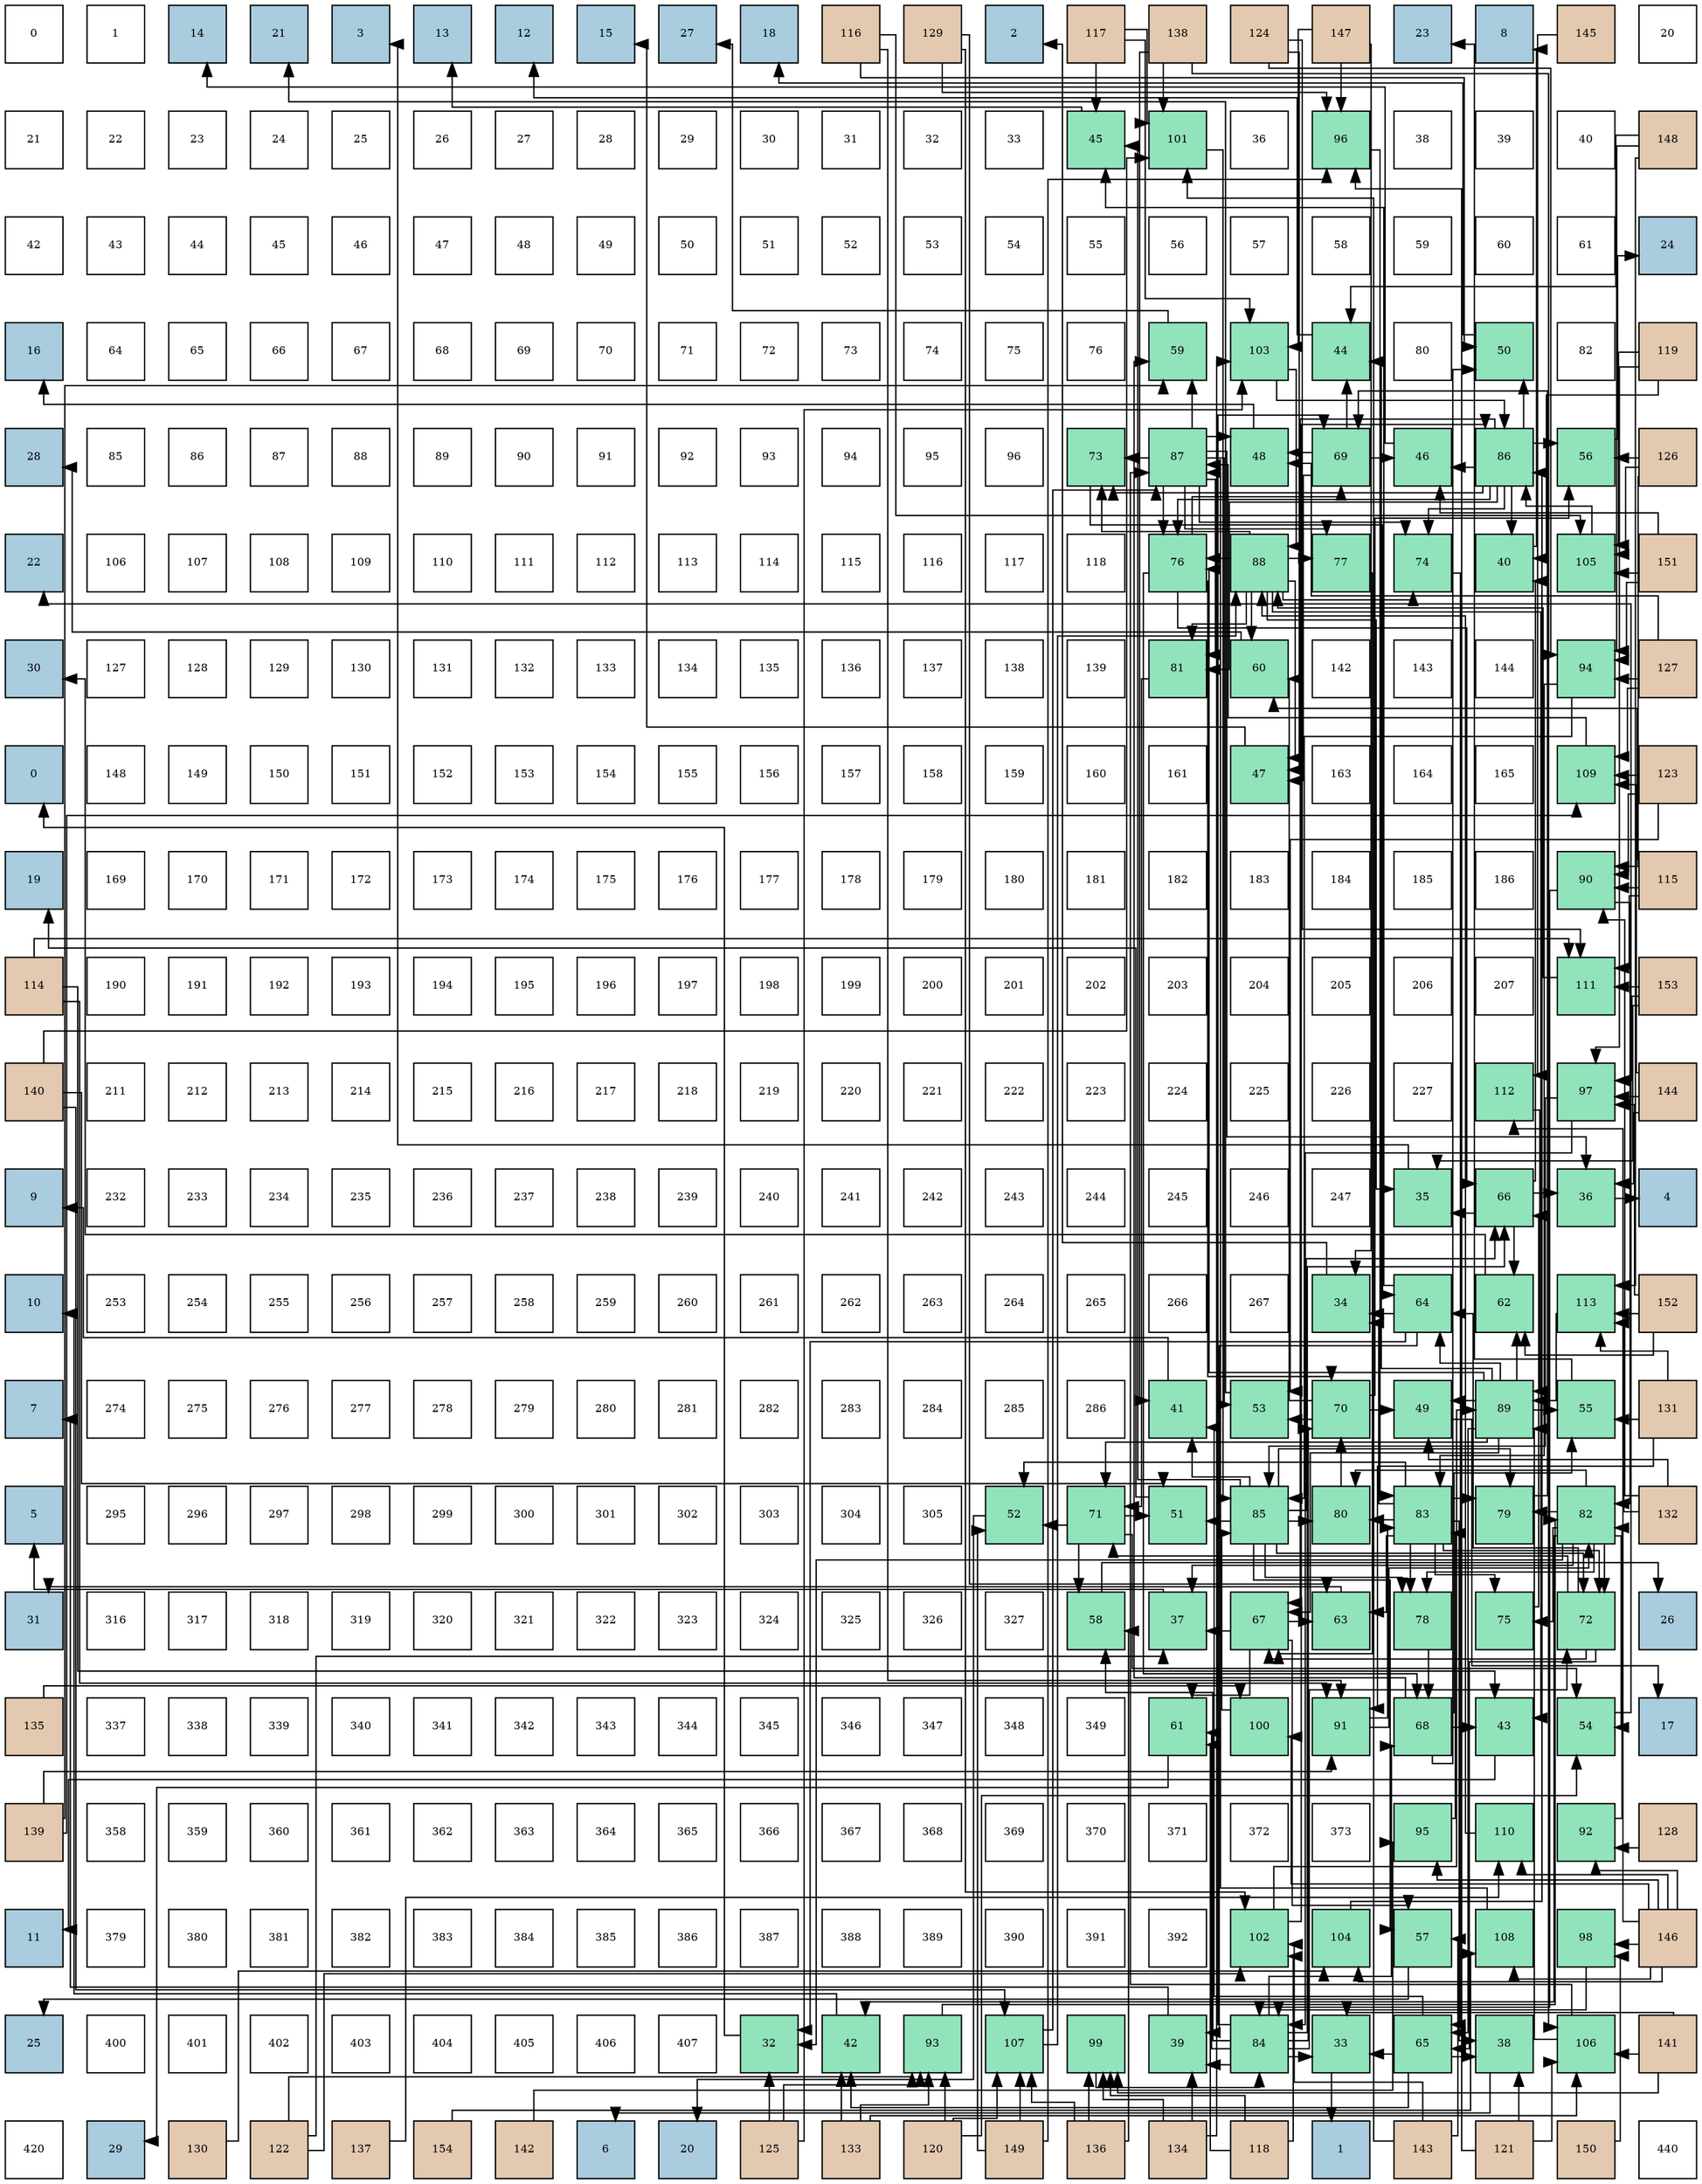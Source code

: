 digraph layout{
 rankdir=TB;
 splines=ortho;
 node [style=filled shape=square fixedsize=true width=0.6];
0[label="0", fontsize=8, fillcolor="#ffffff"];
1[label="1", fontsize=8, fillcolor="#ffffff"];
2[label="14", fontsize=8, fillcolor="#a9ccde"];
3[label="21", fontsize=8, fillcolor="#a9ccde"];
4[label="3", fontsize=8, fillcolor="#a9ccde"];
5[label="13", fontsize=8, fillcolor="#a9ccde"];
6[label="12", fontsize=8, fillcolor="#a9ccde"];
7[label="15", fontsize=8, fillcolor="#a9ccde"];
8[label="27", fontsize=8, fillcolor="#a9ccde"];
9[label="18", fontsize=8, fillcolor="#a9ccde"];
10[label="116", fontsize=8, fillcolor="#e3c9af"];
11[label="129", fontsize=8, fillcolor="#e3c9af"];
12[label="2", fontsize=8, fillcolor="#a9ccde"];
13[label="117", fontsize=8, fillcolor="#e3c9af"];
14[label="138", fontsize=8, fillcolor="#e3c9af"];
15[label="124", fontsize=8, fillcolor="#e3c9af"];
16[label="147", fontsize=8, fillcolor="#e3c9af"];
17[label="23", fontsize=8, fillcolor="#a9ccde"];
18[label="8", fontsize=8, fillcolor="#a9ccde"];
19[label="145", fontsize=8, fillcolor="#e3c9af"];
20[label="20", fontsize=8, fillcolor="#ffffff"];
21[label="21", fontsize=8, fillcolor="#ffffff"];
22[label="22", fontsize=8, fillcolor="#ffffff"];
23[label="23", fontsize=8, fillcolor="#ffffff"];
24[label="24", fontsize=8, fillcolor="#ffffff"];
25[label="25", fontsize=8, fillcolor="#ffffff"];
26[label="26", fontsize=8, fillcolor="#ffffff"];
27[label="27", fontsize=8, fillcolor="#ffffff"];
28[label="28", fontsize=8, fillcolor="#ffffff"];
29[label="29", fontsize=8, fillcolor="#ffffff"];
30[label="30", fontsize=8, fillcolor="#ffffff"];
31[label="31", fontsize=8, fillcolor="#ffffff"];
32[label="32", fontsize=8, fillcolor="#ffffff"];
33[label="33", fontsize=8, fillcolor="#ffffff"];
34[label="45", fontsize=8, fillcolor="#91e3bb"];
35[label="101", fontsize=8, fillcolor="#91e3bb"];
36[label="36", fontsize=8, fillcolor="#ffffff"];
37[label="96", fontsize=8, fillcolor="#91e3bb"];
38[label="38", fontsize=8, fillcolor="#ffffff"];
39[label="39", fontsize=8, fillcolor="#ffffff"];
40[label="40", fontsize=8, fillcolor="#ffffff"];
41[label="148", fontsize=8, fillcolor="#e3c9af"];
42[label="42", fontsize=8, fillcolor="#ffffff"];
43[label="43", fontsize=8, fillcolor="#ffffff"];
44[label="44", fontsize=8, fillcolor="#ffffff"];
45[label="45", fontsize=8, fillcolor="#ffffff"];
46[label="46", fontsize=8, fillcolor="#ffffff"];
47[label="47", fontsize=8, fillcolor="#ffffff"];
48[label="48", fontsize=8, fillcolor="#ffffff"];
49[label="49", fontsize=8, fillcolor="#ffffff"];
50[label="50", fontsize=8, fillcolor="#ffffff"];
51[label="51", fontsize=8, fillcolor="#ffffff"];
52[label="52", fontsize=8, fillcolor="#ffffff"];
53[label="53", fontsize=8, fillcolor="#ffffff"];
54[label="54", fontsize=8, fillcolor="#ffffff"];
55[label="55", fontsize=8, fillcolor="#ffffff"];
56[label="56", fontsize=8, fillcolor="#ffffff"];
57[label="57", fontsize=8, fillcolor="#ffffff"];
58[label="58", fontsize=8, fillcolor="#ffffff"];
59[label="59", fontsize=8, fillcolor="#ffffff"];
60[label="60", fontsize=8, fillcolor="#ffffff"];
61[label="61", fontsize=8, fillcolor="#ffffff"];
62[label="24", fontsize=8, fillcolor="#a9ccde"];
63[label="16", fontsize=8, fillcolor="#a9ccde"];
64[label="64", fontsize=8, fillcolor="#ffffff"];
65[label="65", fontsize=8, fillcolor="#ffffff"];
66[label="66", fontsize=8, fillcolor="#ffffff"];
67[label="67", fontsize=8, fillcolor="#ffffff"];
68[label="68", fontsize=8, fillcolor="#ffffff"];
69[label="69", fontsize=8, fillcolor="#ffffff"];
70[label="70", fontsize=8, fillcolor="#ffffff"];
71[label="71", fontsize=8, fillcolor="#ffffff"];
72[label="72", fontsize=8, fillcolor="#ffffff"];
73[label="73", fontsize=8, fillcolor="#ffffff"];
74[label="74", fontsize=8, fillcolor="#ffffff"];
75[label="75", fontsize=8, fillcolor="#ffffff"];
76[label="76", fontsize=8, fillcolor="#ffffff"];
77[label="59", fontsize=8, fillcolor="#91e3bb"];
78[label="103", fontsize=8, fillcolor="#91e3bb"];
79[label="44", fontsize=8, fillcolor="#91e3bb"];
80[label="80", fontsize=8, fillcolor="#ffffff"];
81[label="50", fontsize=8, fillcolor="#91e3bb"];
82[label="82", fontsize=8, fillcolor="#ffffff"];
83[label="119", fontsize=8, fillcolor="#e3c9af"];
84[label="28", fontsize=8, fillcolor="#a9ccde"];
85[label="85", fontsize=8, fillcolor="#ffffff"];
86[label="86", fontsize=8, fillcolor="#ffffff"];
87[label="87", fontsize=8, fillcolor="#ffffff"];
88[label="88", fontsize=8, fillcolor="#ffffff"];
89[label="89", fontsize=8, fillcolor="#ffffff"];
90[label="90", fontsize=8, fillcolor="#ffffff"];
91[label="91", fontsize=8, fillcolor="#ffffff"];
92[label="92", fontsize=8, fillcolor="#ffffff"];
93[label="93", fontsize=8, fillcolor="#ffffff"];
94[label="94", fontsize=8, fillcolor="#ffffff"];
95[label="95", fontsize=8, fillcolor="#ffffff"];
96[label="96", fontsize=8, fillcolor="#ffffff"];
97[label="73", fontsize=8, fillcolor="#91e3bb"];
98[label="87", fontsize=8, fillcolor="#91e3bb"];
99[label="48", fontsize=8, fillcolor="#91e3bb"];
100[label="69", fontsize=8, fillcolor="#91e3bb"];
101[label="46", fontsize=8, fillcolor="#91e3bb"];
102[label="86", fontsize=8, fillcolor="#91e3bb"];
103[label="56", fontsize=8, fillcolor="#91e3bb"];
104[label="126", fontsize=8, fillcolor="#e3c9af"];
105[label="22", fontsize=8, fillcolor="#a9ccde"];
106[label="106", fontsize=8, fillcolor="#ffffff"];
107[label="107", fontsize=8, fillcolor="#ffffff"];
108[label="108", fontsize=8, fillcolor="#ffffff"];
109[label="109", fontsize=8, fillcolor="#ffffff"];
110[label="110", fontsize=8, fillcolor="#ffffff"];
111[label="111", fontsize=8, fillcolor="#ffffff"];
112[label="112", fontsize=8, fillcolor="#ffffff"];
113[label="113", fontsize=8, fillcolor="#ffffff"];
114[label="114", fontsize=8, fillcolor="#ffffff"];
115[label="115", fontsize=8, fillcolor="#ffffff"];
116[label="116", fontsize=8, fillcolor="#ffffff"];
117[label="117", fontsize=8, fillcolor="#ffffff"];
118[label="118", fontsize=8, fillcolor="#ffffff"];
119[label="76", fontsize=8, fillcolor="#91e3bb"];
120[label="88", fontsize=8, fillcolor="#91e3bb"];
121[label="77", fontsize=8, fillcolor="#91e3bb"];
122[label="74", fontsize=8, fillcolor="#91e3bb"];
123[label="40", fontsize=8, fillcolor="#91e3bb"];
124[label="105", fontsize=8, fillcolor="#91e3bb"];
125[label="151", fontsize=8, fillcolor="#e3c9af"];
126[label="30", fontsize=8, fillcolor="#a9ccde"];
127[label="127", fontsize=8, fillcolor="#ffffff"];
128[label="128", fontsize=8, fillcolor="#ffffff"];
129[label="129", fontsize=8, fillcolor="#ffffff"];
130[label="130", fontsize=8, fillcolor="#ffffff"];
131[label="131", fontsize=8, fillcolor="#ffffff"];
132[label="132", fontsize=8, fillcolor="#ffffff"];
133[label="133", fontsize=8, fillcolor="#ffffff"];
134[label="134", fontsize=8, fillcolor="#ffffff"];
135[label="135", fontsize=8, fillcolor="#ffffff"];
136[label="136", fontsize=8, fillcolor="#ffffff"];
137[label="137", fontsize=8, fillcolor="#ffffff"];
138[label="138", fontsize=8, fillcolor="#ffffff"];
139[label="139", fontsize=8, fillcolor="#ffffff"];
140[label="81", fontsize=8, fillcolor="#91e3bb"];
141[label="60", fontsize=8, fillcolor="#91e3bb"];
142[label="142", fontsize=8, fillcolor="#ffffff"];
143[label="143", fontsize=8, fillcolor="#ffffff"];
144[label="144", fontsize=8, fillcolor="#ffffff"];
145[label="94", fontsize=8, fillcolor="#91e3bb"];
146[label="127", fontsize=8, fillcolor="#e3c9af"];
147[label="0", fontsize=8, fillcolor="#a9ccde"];
148[label="148", fontsize=8, fillcolor="#ffffff"];
149[label="149", fontsize=8, fillcolor="#ffffff"];
150[label="150", fontsize=8, fillcolor="#ffffff"];
151[label="151", fontsize=8, fillcolor="#ffffff"];
152[label="152", fontsize=8, fillcolor="#ffffff"];
153[label="153", fontsize=8, fillcolor="#ffffff"];
154[label="154", fontsize=8, fillcolor="#ffffff"];
155[label="155", fontsize=8, fillcolor="#ffffff"];
156[label="156", fontsize=8, fillcolor="#ffffff"];
157[label="157", fontsize=8, fillcolor="#ffffff"];
158[label="158", fontsize=8, fillcolor="#ffffff"];
159[label="159", fontsize=8, fillcolor="#ffffff"];
160[label="160", fontsize=8, fillcolor="#ffffff"];
161[label="161", fontsize=8, fillcolor="#ffffff"];
162[label="47", fontsize=8, fillcolor="#91e3bb"];
163[label="163", fontsize=8, fillcolor="#ffffff"];
164[label="164", fontsize=8, fillcolor="#ffffff"];
165[label="165", fontsize=8, fillcolor="#ffffff"];
166[label="109", fontsize=8, fillcolor="#91e3bb"];
167[label="123", fontsize=8, fillcolor="#e3c9af"];
168[label="19", fontsize=8, fillcolor="#a9ccde"];
169[label="169", fontsize=8, fillcolor="#ffffff"];
170[label="170", fontsize=8, fillcolor="#ffffff"];
171[label="171", fontsize=8, fillcolor="#ffffff"];
172[label="172", fontsize=8, fillcolor="#ffffff"];
173[label="173", fontsize=8, fillcolor="#ffffff"];
174[label="174", fontsize=8, fillcolor="#ffffff"];
175[label="175", fontsize=8, fillcolor="#ffffff"];
176[label="176", fontsize=8, fillcolor="#ffffff"];
177[label="177", fontsize=8, fillcolor="#ffffff"];
178[label="178", fontsize=8, fillcolor="#ffffff"];
179[label="179", fontsize=8, fillcolor="#ffffff"];
180[label="180", fontsize=8, fillcolor="#ffffff"];
181[label="181", fontsize=8, fillcolor="#ffffff"];
182[label="182", fontsize=8, fillcolor="#ffffff"];
183[label="183", fontsize=8, fillcolor="#ffffff"];
184[label="184", fontsize=8, fillcolor="#ffffff"];
185[label="185", fontsize=8, fillcolor="#ffffff"];
186[label="186", fontsize=8, fillcolor="#ffffff"];
187[label="90", fontsize=8, fillcolor="#91e3bb"];
188[label="115", fontsize=8, fillcolor="#e3c9af"];
189[label="114", fontsize=8, fillcolor="#e3c9af"];
190[label="190", fontsize=8, fillcolor="#ffffff"];
191[label="191", fontsize=8, fillcolor="#ffffff"];
192[label="192", fontsize=8, fillcolor="#ffffff"];
193[label="193", fontsize=8, fillcolor="#ffffff"];
194[label="194", fontsize=8, fillcolor="#ffffff"];
195[label="195", fontsize=8, fillcolor="#ffffff"];
196[label="196", fontsize=8, fillcolor="#ffffff"];
197[label="197", fontsize=8, fillcolor="#ffffff"];
198[label="198", fontsize=8, fillcolor="#ffffff"];
199[label="199", fontsize=8, fillcolor="#ffffff"];
200[label="200", fontsize=8, fillcolor="#ffffff"];
201[label="201", fontsize=8, fillcolor="#ffffff"];
202[label="202", fontsize=8, fillcolor="#ffffff"];
203[label="203", fontsize=8, fillcolor="#ffffff"];
204[label="204", fontsize=8, fillcolor="#ffffff"];
205[label="205", fontsize=8, fillcolor="#ffffff"];
206[label="206", fontsize=8, fillcolor="#ffffff"];
207[label="207", fontsize=8, fillcolor="#ffffff"];
208[label="111", fontsize=8, fillcolor="#91e3bb"];
209[label="153", fontsize=8, fillcolor="#e3c9af"];
210[label="140", fontsize=8, fillcolor="#e3c9af"];
211[label="211", fontsize=8, fillcolor="#ffffff"];
212[label="212", fontsize=8, fillcolor="#ffffff"];
213[label="213", fontsize=8, fillcolor="#ffffff"];
214[label="214", fontsize=8, fillcolor="#ffffff"];
215[label="215", fontsize=8, fillcolor="#ffffff"];
216[label="216", fontsize=8, fillcolor="#ffffff"];
217[label="217", fontsize=8, fillcolor="#ffffff"];
218[label="218", fontsize=8, fillcolor="#ffffff"];
219[label="219", fontsize=8, fillcolor="#ffffff"];
220[label="220", fontsize=8, fillcolor="#ffffff"];
221[label="221", fontsize=8, fillcolor="#ffffff"];
222[label="222", fontsize=8, fillcolor="#ffffff"];
223[label="223", fontsize=8, fillcolor="#ffffff"];
224[label="224", fontsize=8, fillcolor="#ffffff"];
225[label="225", fontsize=8, fillcolor="#ffffff"];
226[label="226", fontsize=8, fillcolor="#ffffff"];
227[label="227", fontsize=8, fillcolor="#ffffff"];
228[label="112", fontsize=8, fillcolor="#91e3bb"];
229[label="97", fontsize=8, fillcolor="#91e3bb"];
230[label="144", fontsize=8, fillcolor="#e3c9af"];
231[label="9", fontsize=8, fillcolor="#a9ccde"];
232[label="232", fontsize=8, fillcolor="#ffffff"];
233[label="233", fontsize=8, fillcolor="#ffffff"];
234[label="234", fontsize=8, fillcolor="#ffffff"];
235[label="235", fontsize=8, fillcolor="#ffffff"];
236[label="236", fontsize=8, fillcolor="#ffffff"];
237[label="237", fontsize=8, fillcolor="#ffffff"];
238[label="238", fontsize=8, fillcolor="#ffffff"];
239[label="239", fontsize=8, fillcolor="#ffffff"];
240[label="240", fontsize=8, fillcolor="#ffffff"];
241[label="241", fontsize=8, fillcolor="#ffffff"];
242[label="242", fontsize=8, fillcolor="#ffffff"];
243[label="243", fontsize=8, fillcolor="#ffffff"];
244[label="244", fontsize=8, fillcolor="#ffffff"];
245[label="245", fontsize=8, fillcolor="#ffffff"];
246[label="246", fontsize=8, fillcolor="#ffffff"];
247[label="247", fontsize=8, fillcolor="#ffffff"];
248[label="35", fontsize=8, fillcolor="#91e3bb"];
249[label="66", fontsize=8, fillcolor="#91e3bb"];
250[label="36", fontsize=8, fillcolor="#91e3bb"];
251[label="4", fontsize=8, fillcolor="#a9ccde"];
252[label="10", fontsize=8, fillcolor="#a9ccde"];
253[label="253", fontsize=8, fillcolor="#ffffff"];
254[label="254", fontsize=8, fillcolor="#ffffff"];
255[label="255", fontsize=8, fillcolor="#ffffff"];
256[label="256", fontsize=8, fillcolor="#ffffff"];
257[label="257", fontsize=8, fillcolor="#ffffff"];
258[label="258", fontsize=8, fillcolor="#ffffff"];
259[label="259", fontsize=8, fillcolor="#ffffff"];
260[label="260", fontsize=8, fillcolor="#ffffff"];
261[label="261", fontsize=8, fillcolor="#ffffff"];
262[label="262", fontsize=8, fillcolor="#ffffff"];
263[label="263", fontsize=8, fillcolor="#ffffff"];
264[label="264", fontsize=8, fillcolor="#ffffff"];
265[label="265", fontsize=8, fillcolor="#ffffff"];
266[label="266", fontsize=8, fillcolor="#ffffff"];
267[label="267", fontsize=8, fillcolor="#ffffff"];
268[label="34", fontsize=8, fillcolor="#91e3bb"];
269[label="64", fontsize=8, fillcolor="#91e3bb"];
270[label="62", fontsize=8, fillcolor="#91e3bb"];
271[label="113", fontsize=8, fillcolor="#91e3bb"];
272[label="152", fontsize=8, fillcolor="#e3c9af"];
273[label="7", fontsize=8, fillcolor="#a9ccde"];
274[label="274", fontsize=8, fillcolor="#ffffff"];
275[label="275", fontsize=8, fillcolor="#ffffff"];
276[label="276", fontsize=8, fillcolor="#ffffff"];
277[label="277", fontsize=8, fillcolor="#ffffff"];
278[label="278", fontsize=8, fillcolor="#ffffff"];
279[label="279", fontsize=8, fillcolor="#ffffff"];
280[label="280", fontsize=8, fillcolor="#ffffff"];
281[label="281", fontsize=8, fillcolor="#ffffff"];
282[label="282", fontsize=8, fillcolor="#ffffff"];
283[label="283", fontsize=8, fillcolor="#ffffff"];
284[label="284", fontsize=8, fillcolor="#ffffff"];
285[label="285", fontsize=8, fillcolor="#ffffff"];
286[label="286", fontsize=8, fillcolor="#ffffff"];
287[label="41", fontsize=8, fillcolor="#91e3bb"];
288[label="53", fontsize=8, fillcolor="#91e3bb"];
289[label="70", fontsize=8, fillcolor="#91e3bb"];
290[label="49", fontsize=8, fillcolor="#91e3bb"];
291[label="89", fontsize=8, fillcolor="#91e3bb"];
292[label="55", fontsize=8, fillcolor="#91e3bb"];
293[label="131", fontsize=8, fillcolor="#e3c9af"];
294[label="5", fontsize=8, fillcolor="#a9ccde"];
295[label="295", fontsize=8, fillcolor="#ffffff"];
296[label="296", fontsize=8, fillcolor="#ffffff"];
297[label="297", fontsize=8, fillcolor="#ffffff"];
298[label="298", fontsize=8, fillcolor="#ffffff"];
299[label="299", fontsize=8, fillcolor="#ffffff"];
300[label="300", fontsize=8, fillcolor="#ffffff"];
301[label="301", fontsize=8, fillcolor="#ffffff"];
302[label="302", fontsize=8, fillcolor="#ffffff"];
303[label="303", fontsize=8, fillcolor="#ffffff"];
304[label="304", fontsize=8, fillcolor="#ffffff"];
305[label="305", fontsize=8, fillcolor="#ffffff"];
306[label="52", fontsize=8, fillcolor="#91e3bb"];
307[label="71", fontsize=8, fillcolor="#91e3bb"];
308[label="51", fontsize=8, fillcolor="#91e3bb"];
309[label="85", fontsize=8, fillcolor="#91e3bb"];
310[label="80", fontsize=8, fillcolor="#91e3bb"];
311[label="83", fontsize=8, fillcolor="#91e3bb"];
312[label="79", fontsize=8, fillcolor="#91e3bb"];
313[label="82", fontsize=8, fillcolor="#91e3bb"];
314[label="132", fontsize=8, fillcolor="#e3c9af"];
315[label="31", fontsize=8, fillcolor="#a9ccde"];
316[label="316", fontsize=8, fillcolor="#ffffff"];
317[label="317", fontsize=8, fillcolor="#ffffff"];
318[label="318", fontsize=8, fillcolor="#ffffff"];
319[label="319", fontsize=8, fillcolor="#ffffff"];
320[label="320", fontsize=8, fillcolor="#ffffff"];
321[label="321", fontsize=8, fillcolor="#ffffff"];
322[label="322", fontsize=8, fillcolor="#ffffff"];
323[label="323", fontsize=8, fillcolor="#ffffff"];
324[label="324", fontsize=8, fillcolor="#ffffff"];
325[label="325", fontsize=8, fillcolor="#ffffff"];
326[label="326", fontsize=8, fillcolor="#ffffff"];
327[label="327", fontsize=8, fillcolor="#ffffff"];
328[label="58", fontsize=8, fillcolor="#91e3bb"];
329[label="37", fontsize=8, fillcolor="#91e3bb"];
330[label="67", fontsize=8, fillcolor="#91e3bb"];
331[label="63", fontsize=8, fillcolor="#91e3bb"];
332[label="78", fontsize=8, fillcolor="#91e3bb"];
333[label="75", fontsize=8, fillcolor="#91e3bb"];
334[label="72", fontsize=8, fillcolor="#91e3bb"];
335[label="26", fontsize=8, fillcolor="#a9ccde"];
336[label="135", fontsize=8, fillcolor="#e3c9af"];
337[label="337", fontsize=8, fillcolor="#ffffff"];
338[label="338", fontsize=8, fillcolor="#ffffff"];
339[label="339", fontsize=8, fillcolor="#ffffff"];
340[label="340", fontsize=8, fillcolor="#ffffff"];
341[label="341", fontsize=8, fillcolor="#ffffff"];
342[label="342", fontsize=8, fillcolor="#ffffff"];
343[label="343", fontsize=8, fillcolor="#ffffff"];
344[label="344", fontsize=8, fillcolor="#ffffff"];
345[label="345", fontsize=8, fillcolor="#ffffff"];
346[label="346", fontsize=8, fillcolor="#ffffff"];
347[label="347", fontsize=8, fillcolor="#ffffff"];
348[label="348", fontsize=8, fillcolor="#ffffff"];
349[label="349", fontsize=8, fillcolor="#ffffff"];
350[label="61", fontsize=8, fillcolor="#91e3bb"];
351[label="100", fontsize=8, fillcolor="#91e3bb"];
352[label="91", fontsize=8, fillcolor="#91e3bb"];
353[label="68", fontsize=8, fillcolor="#91e3bb"];
354[label="43", fontsize=8, fillcolor="#91e3bb"];
355[label="54", fontsize=8, fillcolor="#91e3bb"];
356[label="17", fontsize=8, fillcolor="#a9ccde"];
357[label="139", fontsize=8, fillcolor="#e3c9af"];
358[label="358", fontsize=8, fillcolor="#ffffff"];
359[label="359", fontsize=8, fillcolor="#ffffff"];
360[label="360", fontsize=8, fillcolor="#ffffff"];
361[label="361", fontsize=8, fillcolor="#ffffff"];
362[label="362", fontsize=8, fillcolor="#ffffff"];
363[label="363", fontsize=8, fillcolor="#ffffff"];
364[label="364", fontsize=8, fillcolor="#ffffff"];
365[label="365", fontsize=8, fillcolor="#ffffff"];
366[label="366", fontsize=8, fillcolor="#ffffff"];
367[label="367", fontsize=8, fillcolor="#ffffff"];
368[label="368", fontsize=8, fillcolor="#ffffff"];
369[label="369", fontsize=8, fillcolor="#ffffff"];
370[label="370", fontsize=8, fillcolor="#ffffff"];
371[label="371", fontsize=8, fillcolor="#ffffff"];
372[label="372", fontsize=8, fillcolor="#ffffff"];
373[label="373", fontsize=8, fillcolor="#ffffff"];
374[label="95", fontsize=8, fillcolor="#91e3bb"];
375[label="110", fontsize=8, fillcolor="#91e3bb"];
376[label="92", fontsize=8, fillcolor="#91e3bb"];
377[label="128", fontsize=8, fillcolor="#e3c9af"];
378[label="11", fontsize=8, fillcolor="#a9ccde"];
379[label="379", fontsize=8, fillcolor="#ffffff"];
380[label="380", fontsize=8, fillcolor="#ffffff"];
381[label="381", fontsize=8, fillcolor="#ffffff"];
382[label="382", fontsize=8, fillcolor="#ffffff"];
383[label="383", fontsize=8, fillcolor="#ffffff"];
384[label="384", fontsize=8, fillcolor="#ffffff"];
385[label="385", fontsize=8, fillcolor="#ffffff"];
386[label="386", fontsize=8, fillcolor="#ffffff"];
387[label="387", fontsize=8, fillcolor="#ffffff"];
388[label="388", fontsize=8, fillcolor="#ffffff"];
389[label="389", fontsize=8, fillcolor="#ffffff"];
390[label="390", fontsize=8, fillcolor="#ffffff"];
391[label="391", fontsize=8, fillcolor="#ffffff"];
392[label="392", fontsize=8, fillcolor="#ffffff"];
393[label="102", fontsize=8, fillcolor="#91e3bb"];
394[label="104", fontsize=8, fillcolor="#91e3bb"];
395[label="57", fontsize=8, fillcolor="#91e3bb"];
396[label="108", fontsize=8, fillcolor="#91e3bb"];
397[label="98", fontsize=8, fillcolor="#91e3bb"];
398[label="146", fontsize=8, fillcolor="#e3c9af"];
399[label="25", fontsize=8, fillcolor="#a9ccde"];
400[label="400", fontsize=8, fillcolor="#ffffff"];
401[label="401", fontsize=8, fillcolor="#ffffff"];
402[label="402", fontsize=8, fillcolor="#ffffff"];
403[label="403", fontsize=8, fillcolor="#ffffff"];
404[label="404", fontsize=8, fillcolor="#ffffff"];
405[label="405", fontsize=8, fillcolor="#ffffff"];
406[label="406", fontsize=8, fillcolor="#ffffff"];
407[label="407", fontsize=8, fillcolor="#ffffff"];
408[label="32", fontsize=8, fillcolor="#91e3bb"];
409[label="42", fontsize=8, fillcolor="#91e3bb"];
410[label="93", fontsize=8, fillcolor="#91e3bb"];
411[label="107", fontsize=8, fillcolor="#91e3bb"];
412[label="99", fontsize=8, fillcolor="#91e3bb"];
413[label="39", fontsize=8, fillcolor="#91e3bb"];
414[label="84", fontsize=8, fillcolor="#91e3bb"];
415[label="33", fontsize=8, fillcolor="#91e3bb"];
416[label="65", fontsize=8, fillcolor="#91e3bb"];
417[label="38", fontsize=8, fillcolor="#91e3bb"];
418[label="106", fontsize=8, fillcolor="#91e3bb"];
419[label="141", fontsize=8, fillcolor="#e3c9af"];
420[label="420", fontsize=8, fillcolor="#ffffff"];
421[label="29", fontsize=8, fillcolor="#a9ccde"];
422[label="130", fontsize=8, fillcolor="#e3c9af"];
423[label="122", fontsize=8, fillcolor="#e3c9af"];
424[label="137", fontsize=8, fillcolor="#e3c9af"];
425[label="154", fontsize=8, fillcolor="#e3c9af"];
426[label="142", fontsize=8, fillcolor="#e3c9af"];
427[label="6", fontsize=8, fillcolor="#a9ccde"];
428[label="20", fontsize=8, fillcolor="#a9ccde"];
429[label="125", fontsize=8, fillcolor="#e3c9af"];
430[label="133", fontsize=8, fillcolor="#e3c9af"];
431[label="120", fontsize=8, fillcolor="#e3c9af"];
432[label="149", fontsize=8, fillcolor="#e3c9af"];
433[label="136", fontsize=8, fillcolor="#e3c9af"];
434[label="134", fontsize=8, fillcolor="#e3c9af"];
435[label="118", fontsize=8, fillcolor="#e3c9af"];
436[label="1", fontsize=8, fillcolor="#a9ccde"];
437[label="143", fontsize=8, fillcolor="#e3c9af"];
438[label="121", fontsize=8, fillcolor="#e3c9af"];
439[label="150", fontsize=8, fillcolor="#e3c9af"];
440[label="440", fontsize=8, fillcolor="#ffffff"];
edge [constraint=false, style=vis];408 -> 147;
415 -> 436;
268 -> 12;
248 -> 4;
250 -> 251;
329 -> 294;
417 -> 427;
413 -> 273;
123 -> 18;
287 -> 231;
409 -> 252;
354 -> 378;
79 -> 6;
34 -> 5;
101 -> 2;
162 -> 7;
99 -> 63;
290 -> 356;
81 -> 9;
308 -> 168;
306 -> 428;
288 -> 3;
355 -> 105;
292 -> 17;
103 -> 62;
395 -> 399;
328 -> 335;
77 -> 8;
141 -> 84;
350 -> 421;
270 -> 126;
331 -> 315;
269 -> 408;
269 -> 268;
269 -> 413;
269 -> 34;
416 -> 415;
416 -> 417;
416 -> 287;
416 -> 409;
249 -> 248;
249 -> 250;
249 -> 123;
249 -> 270;
330 -> 329;
330 -> 395;
330 -> 350;
330 -> 331;
353 -> 354;
353 -> 81;
353 -> 292;
353 -> 77;
100 -> 79;
100 -> 101;
100 -> 162;
100 -> 99;
289 -> 290;
289 -> 288;
289 -> 103;
289 -> 141;
307 -> 308;
307 -> 306;
307 -> 355;
307 -> 328;
334 -> 269;
334 -> 416;
334 -> 330;
334 -> 307;
97 -> 269;
122 -> 416;
333 -> 249;
119 -> 249;
119 -> 353;
119 -> 100;
119 -> 289;
121 -> 330;
332 -> 353;
312 -> 100;
310 -> 289;
140 -> 307;
313 -> 408;
313 -> 329;
313 -> 409;
313 -> 355;
313 -> 334;
313 -> 333;
313 -> 332;
313 -> 312;
313 -> 310;
311 -> 268;
311 -> 417;
311 -> 306;
311 -> 331;
311 -> 334;
311 -> 333;
311 -> 332;
311 -> 312;
311 -> 310;
414 -> 415;
414 -> 413;
414 -> 328;
414 -> 350;
414 -> 249;
414 -> 353;
414 -> 100;
414 -> 289;
414 -> 334;
309 -> 287;
309 -> 34;
309 -> 308;
309 -> 395;
309 -> 249;
309 -> 334;
309 -> 332;
309 -> 312;
309 -> 310;
102 -> 123;
102 -> 101;
102 -> 81;
102 -> 103;
102 -> 330;
102 -> 97;
102 -> 122;
102 -> 119;
102 -> 140;
98 -> 250;
98 -> 99;
98 -> 288;
98 -> 77;
98 -> 97;
98 -> 122;
98 -> 119;
98 -> 121;
98 -> 140;
120 -> 248;
120 -> 354;
120 -> 162;
120 -> 141;
120 -> 97;
120 -> 122;
120 -> 119;
120 -> 121;
120 -> 140;
291 -> 79;
291 -> 290;
291 -> 292;
291 -> 270;
291 -> 269;
291 -> 416;
291 -> 330;
291 -> 307;
291 -> 119;
187 -> 313;
187 -> 414;
352 -> 313;
352 -> 311;
376 -> 313;
410 -> 313;
145 -> 311;
145 -> 309;
374 -> 311;
37 -> 311;
229 -> 414;
229 -> 309;
397 -> 414;
412 -> 414;
351 -> 309;
35 -> 309;
393 -> 102;
393 -> 291;
78 -> 102;
78 -> 120;
394 -> 102;
124 -> 102;
418 -> 98;
418 -> 291;
411 -> 98;
411 -> 120;
396 -> 98;
166 -> 98;
375 -> 120;
208 -> 120;
228 -> 291;
271 -> 291;
189 -> 354;
189 -> 352;
189 -> 208;
188 -> 141;
188 -> 187;
188 -> 208;
10 -> 81;
10 -> 352;
10 -> 124;
13 -> 34;
13 -> 35;
13 -> 78;
435 -> 350;
435 -> 412;
435 -> 393;
83 -> 123;
83 -> 229;
83 -> 124;
431 -> 355;
431 -> 410;
431 -> 411;
438 -> 417;
438 -> 37;
438 -> 418;
423 -> 329;
423 -> 410;
423 -> 393;
167 -> 288;
167 -> 187;
167 -> 166;
15 -> 162;
15 -> 145;
15 -> 208;
429 -> 408;
429 -> 410;
429 -> 78;
104 -> 103;
104 -> 187;
104 -> 124;
146 -> 99;
146 -> 145;
146 -> 166;
377 -> 376;
11 -> 331;
11 -> 37;
11 -> 393;
422 -> 394;
293 -> 292;
293 -> 352;
293 -> 271;
314 -> 290;
314 -> 187;
314 -> 271;
430 -> 409;
430 -> 410;
430 -> 418;
434 -> 413;
434 -> 412;
434 -> 78;
336 -> 351;
433 -> 328;
433 -> 412;
433 -> 411;
424 -> 375;
14 -> 287;
14 -> 35;
14 -> 418;
357 -> 77;
357 -> 352;
357 -> 166;
210 -> 308;
210 -> 35;
210 -> 411;
419 -> 415;
419 -> 412;
419 -> 418;
426 -> 374;
437 -> 395;
437 -> 35;
437 -> 393;
230 -> 250;
230 -> 229;
230 -> 166;
19 -> 228;
398 -> 376;
398 -> 374;
398 -> 397;
398 -> 351;
398 -> 394;
398 -> 396;
398 -> 375;
398 -> 228;
16 -> 268;
16 -> 37;
16 -> 78;
41 -> 79;
41 -> 145;
41 -> 271;
432 -> 306;
432 -> 37;
432 -> 411;
439 -> 397;
125 -> 101;
125 -> 145;
125 -> 124;
272 -> 270;
272 -> 229;
272 -> 271;
209 -> 248;
209 -> 229;
209 -> 208;
425 -> 396;
edge [constraint=true, style=invis];
0 -> 21 -> 42 -> 63 -> 84 -> 105 -> 126 -> 147 -> 168 -> 189 -> 210 -> 231 -> 252 -> 273 -> 294 -> 315 -> 336 -> 357 -> 378 -> 399 -> 420;
1 -> 22 -> 43 -> 64 -> 85 -> 106 -> 127 -> 148 -> 169 -> 190 -> 211 -> 232 -> 253 -> 274 -> 295 -> 316 -> 337 -> 358 -> 379 -> 400 -> 421;
2 -> 23 -> 44 -> 65 -> 86 -> 107 -> 128 -> 149 -> 170 -> 191 -> 212 -> 233 -> 254 -> 275 -> 296 -> 317 -> 338 -> 359 -> 380 -> 401 -> 422;
3 -> 24 -> 45 -> 66 -> 87 -> 108 -> 129 -> 150 -> 171 -> 192 -> 213 -> 234 -> 255 -> 276 -> 297 -> 318 -> 339 -> 360 -> 381 -> 402 -> 423;
4 -> 25 -> 46 -> 67 -> 88 -> 109 -> 130 -> 151 -> 172 -> 193 -> 214 -> 235 -> 256 -> 277 -> 298 -> 319 -> 340 -> 361 -> 382 -> 403 -> 424;
5 -> 26 -> 47 -> 68 -> 89 -> 110 -> 131 -> 152 -> 173 -> 194 -> 215 -> 236 -> 257 -> 278 -> 299 -> 320 -> 341 -> 362 -> 383 -> 404 -> 425;
6 -> 27 -> 48 -> 69 -> 90 -> 111 -> 132 -> 153 -> 174 -> 195 -> 216 -> 237 -> 258 -> 279 -> 300 -> 321 -> 342 -> 363 -> 384 -> 405 -> 426;
7 -> 28 -> 49 -> 70 -> 91 -> 112 -> 133 -> 154 -> 175 -> 196 -> 217 -> 238 -> 259 -> 280 -> 301 -> 322 -> 343 -> 364 -> 385 -> 406 -> 427;
8 -> 29 -> 50 -> 71 -> 92 -> 113 -> 134 -> 155 -> 176 -> 197 -> 218 -> 239 -> 260 -> 281 -> 302 -> 323 -> 344 -> 365 -> 386 -> 407 -> 428;
9 -> 30 -> 51 -> 72 -> 93 -> 114 -> 135 -> 156 -> 177 -> 198 -> 219 -> 240 -> 261 -> 282 -> 303 -> 324 -> 345 -> 366 -> 387 -> 408 -> 429;
10 -> 31 -> 52 -> 73 -> 94 -> 115 -> 136 -> 157 -> 178 -> 199 -> 220 -> 241 -> 262 -> 283 -> 304 -> 325 -> 346 -> 367 -> 388 -> 409 -> 430;
11 -> 32 -> 53 -> 74 -> 95 -> 116 -> 137 -> 158 -> 179 -> 200 -> 221 -> 242 -> 263 -> 284 -> 305 -> 326 -> 347 -> 368 -> 389 -> 410 -> 431;
12 -> 33 -> 54 -> 75 -> 96 -> 117 -> 138 -> 159 -> 180 -> 201 -> 222 -> 243 -> 264 -> 285 -> 306 -> 327 -> 348 -> 369 -> 390 -> 411 -> 432;
13 -> 34 -> 55 -> 76 -> 97 -> 118 -> 139 -> 160 -> 181 -> 202 -> 223 -> 244 -> 265 -> 286 -> 307 -> 328 -> 349 -> 370 -> 391 -> 412 -> 433;
14 -> 35 -> 56 -> 77 -> 98 -> 119 -> 140 -> 161 -> 182 -> 203 -> 224 -> 245 -> 266 -> 287 -> 308 -> 329 -> 350 -> 371 -> 392 -> 413 -> 434;
15 -> 36 -> 57 -> 78 -> 99 -> 120 -> 141 -> 162 -> 183 -> 204 -> 225 -> 246 -> 267 -> 288 -> 309 -> 330 -> 351 -> 372 -> 393 -> 414 -> 435;
16 -> 37 -> 58 -> 79 -> 100 -> 121 -> 142 -> 163 -> 184 -> 205 -> 226 -> 247 -> 268 -> 289 -> 310 -> 331 -> 352 -> 373 -> 394 -> 415 -> 436;
17 -> 38 -> 59 -> 80 -> 101 -> 122 -> 143 -> 164 -> 185 -> 206 -> 227 -> 248 -> 269 -> 290 -> 311 -> 332 -> 353 -> 374 -> 395 -> 416 -> 437;
18 -> 39 -> 60 -> 81 -> 102 -> 123 -> 144 -> 165 -> 186 -> 207 -> 228 -> 249 -> 270 -> 291 -> 312 -> 333 -> 354 -> 375 -> 396 -> 417 -> 438;
19 -> 40 -> 61 -> 82 -> 103 -> 124 -> 145 -> 166 -> 187 -> 208 -> 229 -> 250 -> 271 -> 292 -> 313 -> 334 -> 355 -> 376 -> 397 -> 418 -> 439;
20 -> 41 -> 62 -> 83 -> 104 -> 125 -> 146 -> 167 -> 188 -> 209 -> 230 -> 251 -> 272 -> 293 -> 314 -> 335 -> 356 -> 377 -> 398 -> 419 -> 440;
rank = same {0 -> 1 -> 2 -> 3 -> 4 -> 5 -> 6 -> 7 -> 8 -> 9 -> 10 -> 11 -> 12 -> 13 -> 14 -> 15 -> 16 -> 17 -> 18 -> 19 -> 20};
rank = same {21 -> 22 -> 23 -> 24 -> 25 -> 26 -> 27 -> 28 -> 29 -> 30 -> 31 -> 32 -> 33 -> 34 -> 35 -> 36 -> 37 -> 38 -> 39 -> 40 -> 41};
rank = same {42 -> 43 -> 44 -> 45 -> 46 -> 47 -> 48 -> 49 -> 50 -> 51 -> 52 -> 53 -> 54 -> 55 -> 56 -> 57 -> 58 -> 59 -> 60 -> 61 -> 62};
rank = same {63 -> 64 -> 65 -> 66 -> 67 -> 68 -> 69 -> 70 -> 71 -> 72 -> 73 -> 74 -> 75 -> 76 -> 77 -> 78 -> 79 -> 80 -> 81 -> 82 -> 83};
rank = same {84 -> 85 -> 86 -> 87 -> 88 -> 89 -> 90 -> 91 -> 92 -> 93 -> 94 -> 95 -> 96 -> 97 -> 98 -> 99 -> 100 -> 101 -> 102 -> 103 -> 104};
rank = same {105 -> 106 -> 107 -> 108 -> 109 -> 110 -> 111 -> 112 -> 113 -> 114 -> 115 -> 116 -> 117 -> 118 -> 119 -> 120 -> 121 -> 122 -> 123 -> 124 -> 125};
rank = same {126 -> 127 -> 128 -> 129 -> 130 -> 131 -> 132 -> 133 -> 134 -> 135 -> 136 -> 137 -> 138 -> 139 -> 140 -> 141 -> 142 -> 143 -> 144 -> 145 -> 146};
rank = same {147 -> 148 -> 149 -> 150 -> 151 -> 152 -> 153 -> 154 -> 155 -> 156 -> 157 -> 158 -> 159 -> 160 -> 161 -> 162 -> 163 -> 164 -> 165 -> 166 -> 167};
rank = same {168 -> 169 -> 170 -> 171 -> 172 -> 173 -> 174 -> 175 -> 176 -> 177 -> 178 -> 179 -> 180 -> 181 -> 182 -> 183 -> 184 -> 185 -> 186 -> 187 -> 188};
rank = same {189 -> 190 -> 191 -> 192 -> 193 -> 194 -> 195 -> 196 -> 197 -> 198 -> 199 -> 200 -> 201 -> 202 -> 203 -> 204 -> 205 -> 206 -> 207 -> 208 -> 209};
rank = same {210 -> 211 -> 212 -> 213 -> 214 -> 215 -> 216 -> 217 -> 218 -> 219 -> 220 -> 221 -> 222 -> 223 -> 224 -> 225 -> 226 -> 227 -> 228 -> 229 -> 230};
rank = same {231 -> 232 -> 233 -> 234 -> 235 -> 236 -> 237 -> 238 -> 239 -> 240 -> 241 -> 242 -> 243 -> 244 -> 245 -> 246 -> 247 -> 248 -> 249 -> 250 -> 251};
rank = same {252 -> 253 -> 254 -> 255 -> 256 -> 257 -> 258 -> 259 -> 260 -> 261 -> 262 -> 263 -> 264 -> 265 -> 266 -> 267 -> 268 -> 269 -> 270 -> 271 -> 272};
rank = same {273 -> 274 -> 275 -> 276 -> 277 -> 278 -> 279 -> 280 -> 281 -> 282 -> 283 -> 284 -> 285 -> 286 -> 287 -> 288 -> 289 -> 290 -> 291 -> 292 -> 293};
rank = same {294 -> 295 -> 296 -> 297 -> 298 -> 299 -> 300 -> 301 -> 302 -> 303 -> 304 -> 305 -> 306 -> 307 -> 308 -> 309 -> 310 -> 311 -> 312 -> 313 -> 314};
rank = same {315 -> 316 -> 317 -> 318 -> 319 -> 320 -> 321 -> 322 -> 323 -> 324 -> 325 -> 326 -> 327 -> 328 -> 329 -> 330 -> 331 -> 332 -> 333 -> 334 -> 335};
rank = same {336 -> 337 -> 338 -> 339 -> 340 -> 341 -> 342 -> 343 -> 344 -> 345 -> 346 -> 347 -> 348 -> 349 -> 350 -> 351 -> 352 -> 353 -> 354 -> 355 -> 356};
rank = same {357 -> 358 -> 359 -> 360 -> 361 -> 362 -> 363 -> 364 -> 365 -> 366 -> 367 -> 368 -> 369 -> 370 -> 371 -> 372 -> 373 -> 374 -> 375 -> 376 -> 377};
rank = same {378 -> 379 -> 380 -> 381 -> 382 -> 383 -> 384 -> 385 -> 386 -> 387 -> 388 -> 389 -> 390 -> 391 -> 392 -> 393 -> 394 -> 395 -> 396 -> 397 -> 398};
rank = same {399 -> 400 -> 401 -> 402 -> 403 -> 404 -> 405 -> 406 -> 407 -> 408 -> 409 -> 410 -> 411 -> 412 -> 413 -> 414 -> 415 -> 416 -> 417 -> 418 -> 419};
rank = same {420 -> 421 -> 422 -> 423 -> 424 -> 425 -> 426 -> 427 -> 428 -> 429 -> 430 -> 431 -> 432 -> 433 -> 434 -> 435 -> 436 -> 437 -> 438 -> 439 -> 440};
}